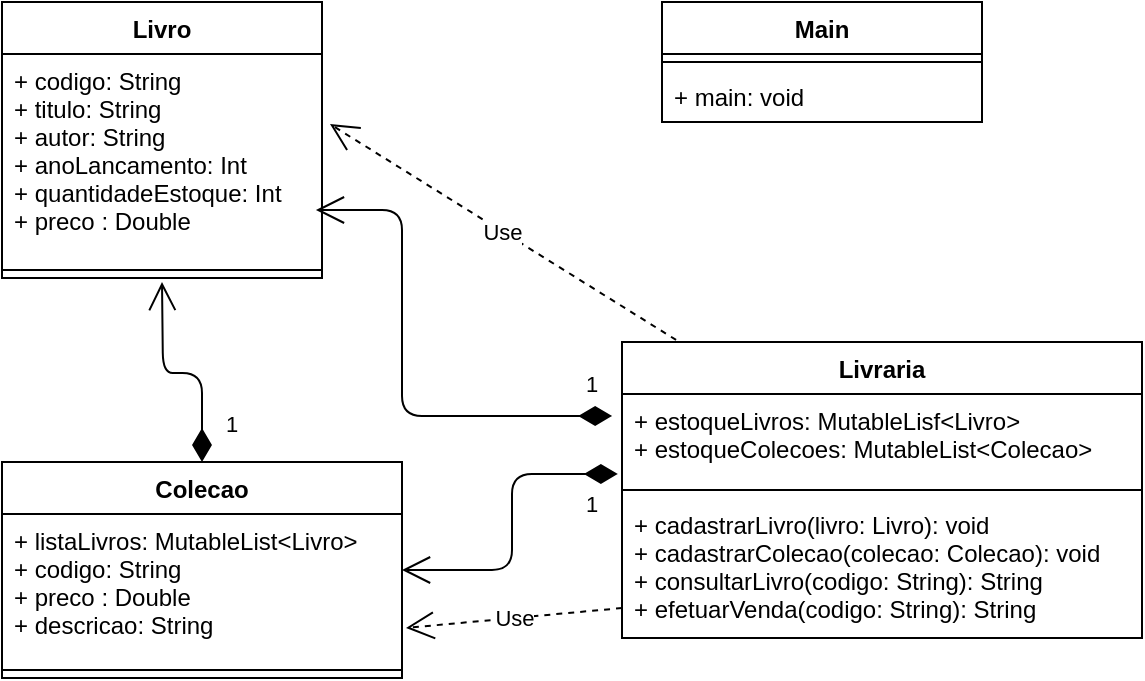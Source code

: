 <mxfile version="13.7.1" type="device"><diagram id="JC83E1R-Ex7k21rLz5vg" name="Page-1"><mxGraphModel dx="868" dy="401" grid="1" gridSize="10" guides="1" tooltips="1" connect="1" arrows="1" fold="1" page="1" pageScale="1" pageWidth="827" pageHeight="1169" math="0" shadow="0"><root><mxCell id="0"/><mxCell id="1" parent="0"/><mxCell id="2n_EoMF7fqQCtcm4iW4p-16" value="Livraria" style="swimlane;fontStyle=1;align=center;verticalAlign=top;childLayout=stackLayout;horizontal=1;startSize=26;horizontalStack=0;resizeParent=1;resizeParentMax=0;resizeLast=0;collapsible=1;marginBottom=0;" vertex="1" parent="1"><mxGeometry x="500" y="370" width="260" height="148" as="geometry"/></mxCell><mxCell id="2n_EoMF7fqQCtcm4iW4p-17" value="+ estoqueLivros: MutableLisf&lt;Livro&gt; &#10;+ estoqueColecoes: MutableList&lt;Colecao&gt;&#10;" style="text;strokeColor=none;fillColor=none;align=left;verticalAlign=top;spacingLeft=4;spacingRight=4;overflow=hidden;rotatable=0;points=[[0,0.5],[1,0.5]];portConstraint=eastwest;" vertex="1" parent="2n_EoMF7fqQCtcm4iW4p-16"><mxGeometry y="26" width="260" height="44" as="geometry"/></mxCell><mxCell id="2n_EoMF7fqQCtcm4iW4p-18" value="" style="line;strokeWidth=1;fillColor=none;align=left;verticalAlign=middle;spacingTop=-1;spacingLeft=3;spacingRight=3;rotatable=0;labelPosition=right;points=[];portConstraint=eastwest;" vertex="1" parent="2n_EoMF7fqQCtcm4iW4p-16"><mxGeometry y="70" width="260" height="8" as="geometry"/></mxCell><mxCell id="2n_EoMF7fqQCtcm4iW4p-19" value="+ cadastrarLivro(livro: Livro): void&#10;+ cadastrarColecao(colecao: Colecao): void&#10;+ consultarLivro(codigo: String): String&#10;+ efetuarVenda(codigo: String): String" style="text;strokeColor=none;fillColor=none;align=left;verticalAlign=top;spacingLeft=4;spacingRight=4;overflow=hidden;rotatable=0;points=[[0,0.5],[1,0.5]];portConstraint=eastwest;" vertex="1" parent="2n_EoMF7fqQCtcm4iW4p-16"><mxGeometry y="78" width="260" height="70" as="geometry"/></mxCell><mxCell id="2n_EoMF7fqQCtcm4iW4p-5" value="Livro" style="swimlane;fontStyle=1;align=center;verticalAlign=top;childLayout=stackLayout;horizontal=1;startSize=26;horizontalStack=0;resizeParent=1;resizeParentMax=0;resizeLast=0;collapsible=1;marginBottom=0;" vertex="1" parent="1"><mxGeometry x="190" y="200" width="160" height="138" as="geometry"/></mxCell><mxCell id="2n_EoMF7fqQCtcm4iW4p-6" value="+ codigo: String&#10;+ titulo: String&#10;+ autor: String&#10;+ anoLancamento: Int&#10;+ quantidadeEstoque: Int&#10;+ preco : Double" style="text;strokeColor=none;fillColor=none;align=left;verticalAlign=top;spacingLeft=4;spacingRight=4;overflow=hidden;rotatable=0;points=[[0,0.5],[1,0.5]];portConstraint=eastwest;" vertex="1" parent="2n_EoMF7fqQCtcm4iW4p-5"><mxGeometry y="26" width="160" height="104" as="geometry"/></mxCell><mxCell id="2n_EoMF7fqQCtcm4iW4p-7" value="" style="line;strokeWidth=1;fillColor=none;align=left;verticalAlign=middle;spacingTop=-1;spacingLeft=3;spacingRight=3;rotatable=0;labelPosition=right;points=[];portConstraint=eastwest;" vertex="1" parent="2n_EoMF7fqQCtcm4iW4p-5"><mxGeometry y="130" width="160" height="8" as="geometry"/></mxCell><mxCell id="2n_EoMF7fqQCtcm4iW4p-13" value="Colecao" style="swimlane;fontStyle=1;align=center;verticalAlign=top;childLayout=stackLayout;horizontal=1;startSize=26;horizontalStack=0;resizeParent=1;resizeParentMax=0;resizeLast=0;collapsible=1;marginBottom=0;" vertex="1" parent="1"><mxGeometry x="190" y="430" width="200" height="108" as="geometry"/></mxCell><mxCell id="2n_EoMF7fqQCtcm4iW4p-14" value="+ listaLivros: MutableList&lt;Livro&gt;&#10;+ codigo: String&#10;+ preco : Double&#10;+ descricao: String" style="text;strokeColor=none;fillColor=none;align=left;verticalAlign=top;spacingLeft=4;spacingRight=4;overflow=hidden;rotatable=0;points=[[0,0.5],[1,0.5]];portConstraint=eastwest;" vertex="1" parent="2n_EoMF7fqQCtcm4iW4p-13"><mxGeometry y="26" width="200" height="74" as="geometry"/></mxCell><mxCell id="2n_EoMF7fqQCtcm4iW4p-15" value="" style="line;strokeWidth=1;fillColor=none;align=left;verticalAlign=middle;spacingTop=-1;spacingLeft=3;spacingRight=3;rotatable=0;labelPosition=right;points=[];portConstraint=eastwest;" vertex="1" parent="2n_EoMF7fqQCtcm4iW4p-13"><mxGeometry y="100" width="200" height="8" as="geometry"/></mxCell><mxCell id="2n_EoMF7fqQCtcm4iW4p-26" value="1" style="endArrow=open;html=1;endSize=12;startArrow=diamondThin;startSize=14;startFill=1;edgeStyle=orthogonalEdgeStyle;align=left;verticalAlign=bottom;exitX=0.5;exitY=0;exitDx=0;exitDy=0;" edge="1" parent="1" source="2n_EoMF7fqQCtcm4iW4p-13"><mxGeometry x="-0.818" y="-10" relative="1" as="geometry"><mxPoint x="260" y="472" as="sourcePoint"/><mxPoint x="270" y="340" as="targetPoint"/><mxPoint as="offset"/></mxGeometry></mxCell><mxCell id="2n_EoMF7fqQCtcm4iW4p-27" value="1" style="endArrow=open;html=1;endSize=12;startArrow=diamondThin;startSize=14;startFill=1;edgeStyle=orthogonalEdgeStyle;align=left;verticalAlign=bottom;exitX=-0.019;exitY=0.25;exitDx=0;exitDy=0;exitPerimeter=0;entryX=0.981;entryY=0.75;entryDx=0;entryDy=0;entryPerimeter=0;" edge="1" parent="1" source="2n_EoMF7fqQCtcm4iW4p-17" target="2n_EoMF7fqQCtcm4iW4p-6"><mxGeometry x="-0.88" y="-7" relative="1" as="geometry"><mxPoint x="343" y="440" as="sourcePoint"/><mxPoint x="323" y="350" as="targetPoint"/><Array as="points"><mxPoint x="390" y="407"/><mxPoint x="390" y="304"/></Array><mxPoint as="offset"/></mxGeometry></mxCell><mxCell id="2n_EoMF7fqQCtcm4iW4p-28" value="1" style="endArrow=open;html=1;endSize=12;startArrow=diamondThin;startSize=14;startFill=1;edgeStyle=orthogonalEdgeStyle;align=left;verticalAlign=bottom;exitX=-0.008;exitY=0.909;exitDx=0;exitDy=0;exitPerimeter=0;entryX=1;entryY=0.5;entryDx=0;entryDy=0;" edge="1" parent="1" source="2n_EoMF7fqQCtcm4iW4p-17" target="2n_EoMF7fqQCtcm4iW4p-13"><mxGeometry x="-0.013" y="35" relative="1" as="geometry"><mxPoint x="505.06" y="417" as="sourcePoint"/><mxPoint x="356.96" y="314" as="targetPoint"/><mxPoint as="offset"/></mxGeometry></mxCell><mxCell id="2n_EoMF7fqQCtcm4iW4p-29" value="Use" style="endArrow=open;endSize=12;dashed=1;html=1;exitX=0.104;exitY=-0.007;exitDx=0;exitDy=0;exitPerimeter=0;entryX=1.025;entryY=0.337;entryDx=0;entryDy=0;entryPerimeter=0;" edge="1" parent="1" source="2n_EoMF7fqQCtcm4iW4p-16" target="2n_EoMF7fqQCtcm4iW4p-6"><mxGeometry width="160" relative="1" as="geometry"><mxPoint x="520" y="330" as="sourcePoint"/><mxPoint x="680" y="330" as="targetPoint"/></mxGeometry></mxCell><mxCell id="2n_EoMF7fqQCtcm4iW4p-30" value="Use" style="endArrow=open;endSize=12;dashed=1;html=1;exitX=0;exitY=0.786;exitDx=0;exitDy=0;exitPerimeter=0;entryX=1.01;entryY=0.77;entryDx=0;entryDy=0;entryPerimeter=0;" edge="1" parent="1" source="2n_EoMF7fqQCtcm4iW4p-19" target="2n_EoMF7fqQCtcm4iW4p-14"><mxGeometry width="160" relative="1" as="geometry"><mxPoint x="537.04" y="398.964" as="sourcePoint"/><mxPoint x="364" y="291.048" as="targetPoint"/></mxGeometry></mxCell><mxCell id="2n_EoMF7fqQCtcm4iW4p-31" value="Main" style="swimlane;fontStyle=1;align=center;verticalAlign=top;childLayout=stackLayout;horizontal=1;startSize=26;horizontalStack=0;resizeParent=1;resizeParentMax=0;resizeLast=0;collapsible=1;marginBottom=0;" vertex="1" parent="1"><mxGeometry x="520" y="200" width="160" height="60" as="geometry"/></mxCell><mxCell id="2n_EoMF7fqQCtcm4iW4p-33" value="" style="line;strokeWidth=1;fillColor=none;align=left;verticalAlign=middle;spacingTop=-1;spacingLeft=3;spacingRight=3;rotatable=0;labelPosition=right;points=[];portConstraint=eastwest;" vertex="1" parent="2n_EoMF7fqQCtcm4iW4p-31"><mxGeometry y="26" width="160" height="8" as="geometry"/></mxCell><mxCell id="2n_EoMF7fqQCtcm4iW4p-34" value="+ main: void" style="text;strokeColor=none;fillColor=none;align=left;verticalAlign=top;spacingLeft=4;spacingRight=4;overflow=hidden;rotatable=0;points=[[0,0.5],[1,0.5]];portConstraint=eastwest;" vertex="1" parent="2n_EoMF7fqQCtcm4iW4p-31"><mxGeometry y="34" width="160" height="26" as="geometry"/></mxCell></root></mxGraphModel></diagram></mxfile>